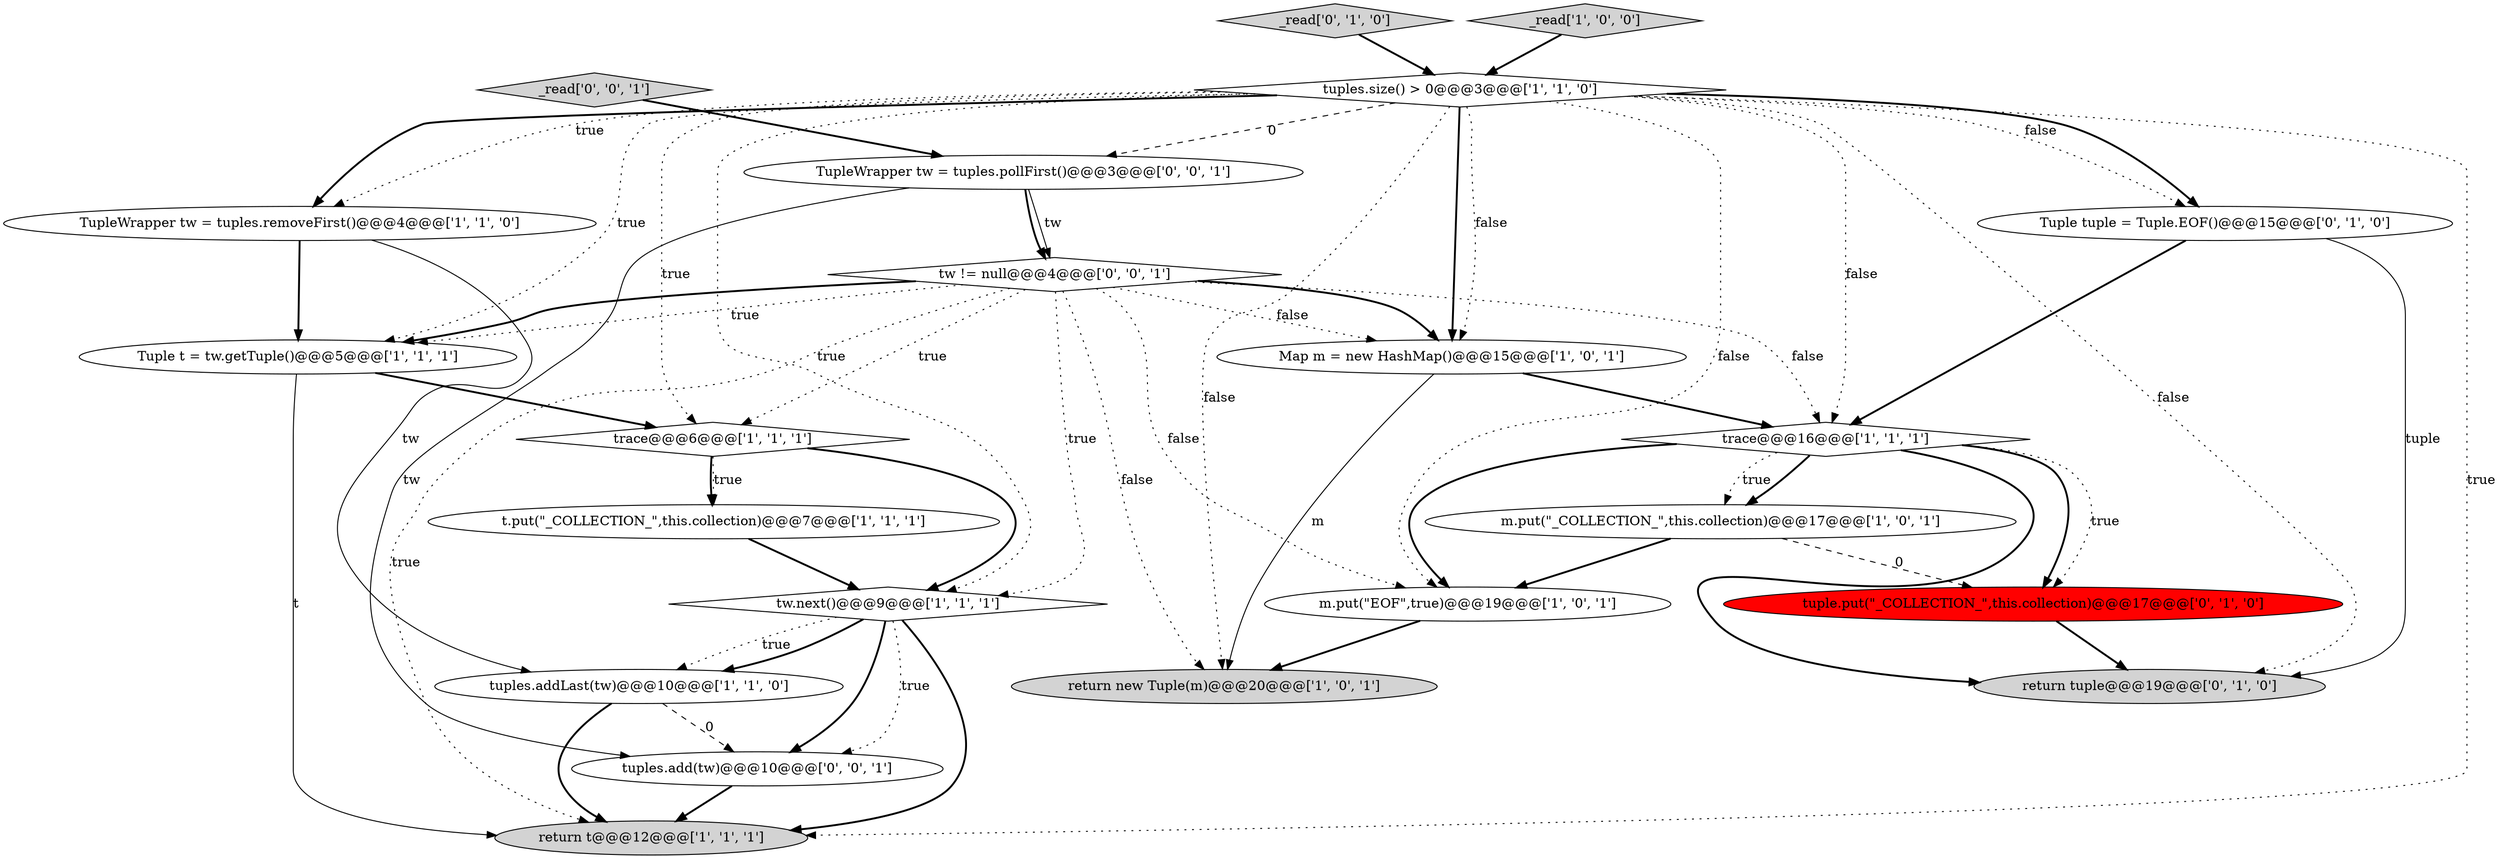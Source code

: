 digraph {
14 [style = filled, label = "Tuple tuple = Tuple.EOF()@@@15@@@['0', '1', '0']", fillcolor = white, shape = ellipse image = "AAA0AAABBB2BBB"];
8 [style = filled, label = "t.put(\"_COLLECTION_\",this.collection)@@@7@@@['1', '1', '1']", fillcolor = white, shape = ellipse image = "AAA0AAABBB1BBB"];
7 [style = filled, label = "tw.next()@@@9@@@['1', '1', '1']", fillcolor = white, shape = diamond image = "AAA0AAABBB1BBB"];
0 [style = filled, label = "TupleWrapper tw = tuples.removeFirst()@@@4@@@['1', '1', '0']", fillcolor = white, shape = ellipse image = "AAA0AAABBB1BBB"];
12 [style = filled, label = "trace@@@16@@@['1', '1', '1']", fillcolor = white, shape = diamond image = "AAA0AAABBB1BBB"];
5 [style = filled, label = "m.put(\"EOF\",true)@@@19@@@['1', '0', '1']", fillcolor = white, shape = ellipse image = "AAA0AAABBB1BBB"];
4 [style = filled, label = "return new Tuple(m)@@@20@@@['1', '0', '1']", fillcolor = lightgray, shape = ellipse image = "AAA0AAABBB1BBB"];
2 [style = filled, label = "tuples.addLast(tw)@@@10@@@['1', '1', '0']", fillcolor = white, shape = ellipse image = "AAA0AAABBB1BBB"];
18 [style = filled, label = "tuples.add(tw)@@@10@@@['0', '0', '1']", fillcolor = white, shape = ellipse image = "AAA0AAABBB3BBB"];
17 [style = filled, label = "return tuple@@@19@@@['0', '1', '0']", fillcolor = lightgray, shape = ellipse image = "AAA0AAABBB2BBB"];
15 [style = filled, label = "_read['0', '1', '0']", fillcolor = lightgray, shape = diamond image = "AAA0AAABBB2BBB"];
9 [style = filled, label = "Tuple t = tw.getTuple()@@@5@@@['1', '1', '1']", fillcolor = white, shape = ellipse image = "AAA0AAABBB1BBB"];
10 [style = filled, label = "Map m = new HashMap()@@@15@@@['1', '0', '1']", fillcolor = white, shape = ellipse image = "AAA0AAABBB1BBB"];
19 [style = filled, label = "tw != null@@@4@@@['0', '0', '1']", fillcolor = white, shape = diamond image = "AAA0AAABBB3BBB"];
13 [style = filled, label = "_read['1', '0', '0']", fillcolor = lightgray, shape = diamond image = "AAA0AAABBB1BBB"];
16 [style = filled, label = "tuple.put(\"_COLLECTION_\",this.collection)@@@17@@@['0', '1', '0']", fillcolor = red, shape = ellipse image = "AAA1AAABBB2BBB"];
6 [style = filled, label = "tuples.size() > 0@@@3@@@['1', '1', '0']", fillcolor = white, shape = diamond image = "AAA0AAABBB1BBB"];
20 [style = filled, label = "_read['0', '0', '1']", fillcolor = lightgray, shape = diamond image = "AAA0AAABBB3BBB"];
21 [style = filled, label = "TupleWrapper tw = tuples.pollFirst()@@@3@@@['0', '0', '1']", fillcolor = white, shape = ellipse image = "AAA0AAABBB3BBB"];
3 [style = filled, label = "m.put(\"_COLLECTION_\",this.collection)@@@17@@@['1', '0', '1']", fillcolor = white, shape = ellipse image = "AAA0AAABBB1BBB"];
11 [style = filled, label = "trace@@@6@@@['1', '1', '1']", fillcolor = white, shape = diamond image = "AAA0AAABBB1BBB"];
1 [style = filled, label = "return t@@@12@@@['1', '1', '1']", fillcolor = lightgray, shape = ellipse image = "AAA0AAABBB1BBB"];
6->4 [style = dotted, label="false"];
6->21 [style = dashed, label="0"];
7->2 [style = dotted, label="true"];
12->3 [style = dotted, label="true"];
19->1 [style = dotted, label="true"];
6->5 [style = dotted, label="false"];
0->9 [style = bold, label=""];
7->1 [style = bold, label=""];
9->11 [style = bold, label=""];
12->5 [style = bold, label=""];
21->19 [style = bold, label=""];
9->1 [style = solid, label="t"];
19->5 [style = dotted, label="false"];
2->1 [style = bold, label=""];
12->17 [style = bold, label=""];
6->1 [style = dotted, label="true"];
19->12 [style = dotted, label="false"];
19->10 [style = bold, label=""];
15->6 [style = bold, label=""];
6->0 [style = bold, label=""];
12->16 [style = bold, label=""];
16->17 [style = bold, label=""];
19->7 [style = dotted, label="true"];
21->19 [style = solid, label="tw"];
6->14 [style = dotted, label="false"];
8->7 [style = bold, label=""];
19->4 [style = dotted, label="false"];
21->18 [style = solid, label="tw"];
20->21 [style = bold, label=""];
6->12 [style = dotted, label="false"];
6->14 [style = bold, label=""];
3->5 [style = bold, label=""];
12->16 [style = dotted, label="true"];
6->9 [style = dotted, label="true"];
19->9 [style = bold, label=""];
18->1 [style = bold, label=""];
10->12 [style = bold, label=""];
19->11 [style = dotted, label="true"];
7->2 [style = bold, label=""];
0->2 [style = solid, label="tw"];
6->10 [style = bold, label=""];
14->12 [style = bold, label=""];
5->4 [style = bold, label=""];
19->9 [style = dotted, label="true"];
10->4 [style = solid, label="m"];
19->10 [style = dotted, label="false"];
2->18 [style = dashed, label="0"];
6->7 [style = dotted, label="true"];
7->18 [style = dotted, label="true"];
7->18 [style = bold, label=""];
11->8 [style = bold, label=""];
11->8 [style = dotted, label="true"];
6->17 [style = dotted, label="false"];
12->3 [style = bold, label=""];
6->0 [style = dotted, label="true"];
6->11 [style = dotted, label="true"];
6->10 [style = dotted, label="false"];
13->6 [style = bold, label=""];
14->17 [style = solid, label="tuple"];
11->7 [style = bold, label=""];
3->16 [style = dashed, label="0"];
}
